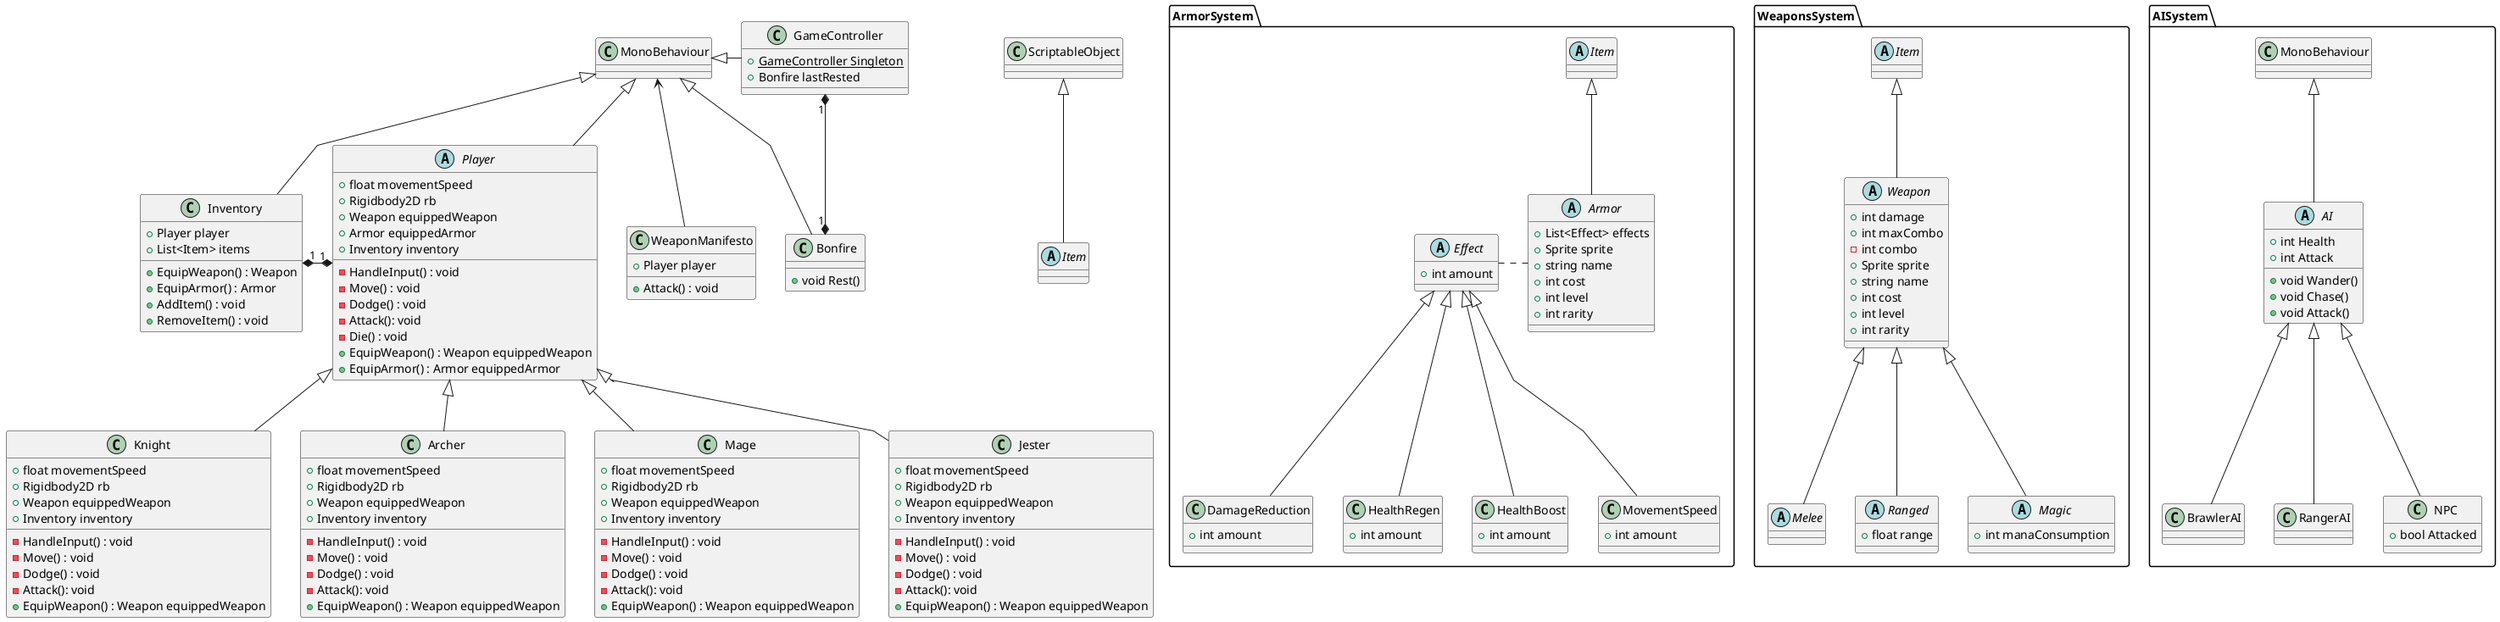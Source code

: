 @startuml Knight Crawler
skinparam linetype polyline

abstract class Item
Item -up-|> ScriptableObject

class WeaponManifesto {
    + Attack() : void
    + Player player
}
WeaponManifesto -up-> MonoBehaviour

namespace WeaponsSystem {
    abstract class Item
    abstract class Weapon extends Item {
        + int damage
        + int maxCombo
        - int combo
        + Sprite sprite
        + string name
        + int cost
        + int level
        + int rarity
    }
    abstract class Melee extends Weapon
    abstract class Ranged extends Weapon {
        + float range
    }
    abstract class Magic extends Weapon {
        + int manaConsumption
    }

}
namespace ArmorSystem {
    abstract class Item
    abstract class Armor extends Item {
        + List<Effect> effects
        + Sprite sprite
        + string name
        + int cost
        + int level
        + int rarity
    }
    abstract class Effect {
        + int amount
    }
    class DamageReduction extends Effect {
        + int amount
    }
    class HealthRegen extends Effect {
        + int amount
    }
    class HealthBoost extends Effect {
        + int amount
    }
    class MovementSpeed extends Effect {
        + int amount
    }

    Effect .right. Armor

}
namespace AISystem {
    abstract class AI extends MonoBehaviour {
        + int Health
        + int Attack
        + void Wander()
        + void Chase()
        + void Attack()
    }
    class BrawlerAI extends AI {

    }
    class RangerAI extends AI {

    }
    class NPC extends AI {
        + bool Attacked
    }
}

class Bonfire extends MonoBehaviour {
    + void Rest()
}

class GameController {
    + {static} GameController Singleton
    + Bonfire lastRested
}

class Inventory extends MonoBehaviour {
    + Player player
    + List<Item> items
    + EquipWeapon() : Weapon
    + EquipArmor() : Armor
    + AddItem() : void
    + RemoveItem() : void
}

abstract class Player extends MonoBehaviour {
    + float movementSpeed
    + Rigidbody2D rb
    + Weapon equippedWeapon
    + Armor equippedArmor
    + Inventory inventory
    - HandleInput() : void
    - Move() : void
    - Dodge() : void
    - Attack(): void
    - Die() : void
    + EquipWeapon() : Weapon equippedWeapon
    + EquipArmor() : Armor equippedArmor
}
class Knight extends Player {
    + float movementSpeed
    + Rigidbody2D rb
    + Weapon equippedWeapon
    + Inventory inventory
    - HandleInput() : void
    - Move() : void
    - Dodge() : void
    - Attack(): void
    + EquipWeapon() : Weapon equippedWeapon
}
class Archer extends Player {
    + float movementSpeed
    + Rigidbody2D rb
    + Weapon equippedWeapon
    + Inventory inventory
    - HandleInput() : void
    - Move() : void
    - Dodge() : void
    - Attack(): void
    + EquipWeapon() : Weapon equippedWeapon
}
class Mage extends Player {
    + float movementSpeed
    + Rigidbody2D rb
    + Weapon equippedWeapon
    + Inventory inventory
    - HandleInput() : void
    - Move() : void
    - Dodge() : void
    - Attack(): void
    + EquipWeapon() : Weapon equippedWeapon
}
class Jester extends Player {
    + float movementSpeed
    + Rigidbody2D rb
    + Weapon equippedWeapon
    + Inventory inventory
    - HandleInput() : void
    - Move() : void
    - Dodge() : void
    - Attack(): void
    + EquipWeapon() : Weapon equippedWeapon
}



Player "1" *-left-* "1" Inventory
GameController -left-|> MonoBehaviour
GameController "1" *-down-* "1" Bonfire


@enduml